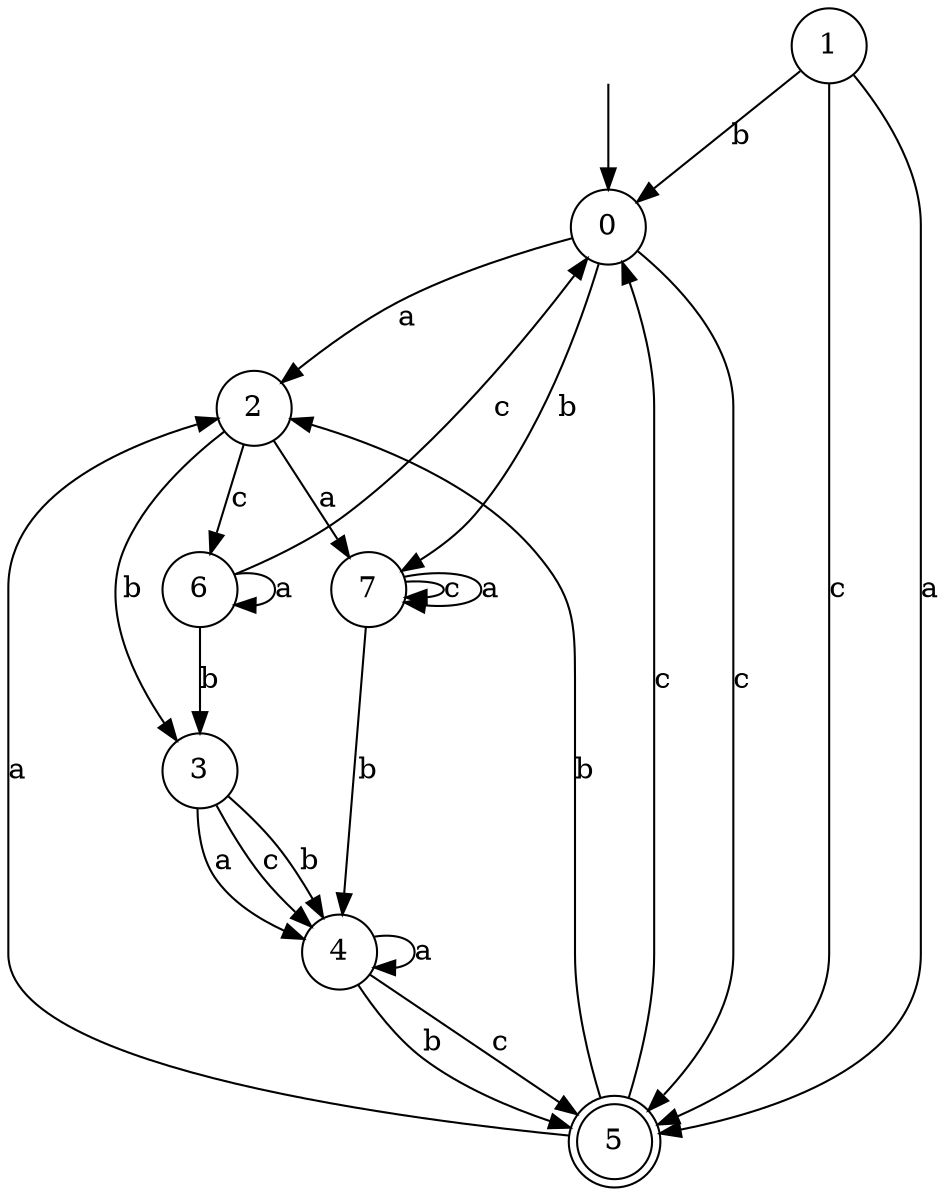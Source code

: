 digraph g {
__start [label=""shape=none]
	0[shape="circle" label="0"]
	1[shape="circle" label="1"]
	2[shape="circle" label="2"]
	3[shape="circle" label="3"]
	4[shape="circle" label="4"]
	5[shape="doublecircle" label="5"]
	6[shape="circle" label="6"]
	7[shape="circle" label="7"]
__start -> 0
	0->5 [label="c"]
	0->7 [label="b"]
	0->2 [label="a"]
	1->5 [label="c"]
	1->0 [label="b"]
	1->5 [label="a"]
	2->6 [label="c"]
	2->3 [label="b"]
	2->7 [label="a"]
	3->4 [label="c"]
	3->4 [label="b"]
	3->4 [label="a"]
	4->5 [label="c"]
	4->5 [label="b"]
	4->4 [label="a"]
	5->0 [label="c"]
	5->2 [label="b"]
	5->2 [label="a"]
	6->0 [label="c"]
	6->3 [label="b"]
	6->6 [label="a"]
	7->7 [label="c"]
	7->4 [label="b"]
	7->7 [label="a"]
}